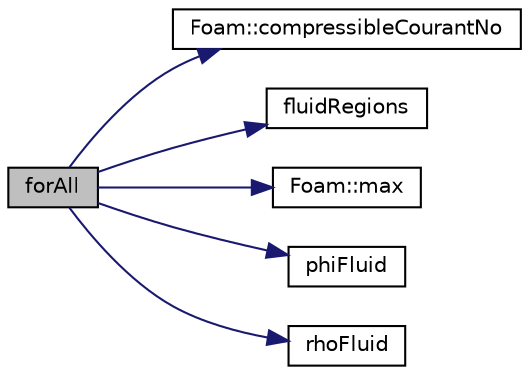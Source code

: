 digraph "forAll"
{
  bgcolor="transparent";
  edge [fontname="Helvetica",fontsize="10",labelfontname="Helvetica",labelfontsize="10"];
  node [fontname="Helvetica",fontsize="10",shape=record];
  rankdir="LR";
  Node1 [label="forAll",height=0.2,width=0.4,color="black", fillcolor="grey75", style="filled", fontcolor="black"];
  Node1 -> Node2 [color="midnightblue",fontsize="10",style="solid",fontname="Helvetica"];
  Node2 [label="Foam::compressibleCourantNo",height=0.2,width=0.4,color="black",URL="$a10974.html#a59b62179d1d9c462d2d08b4395ae70fc"];
  Node1 -> Node3 [color="midnightblue",fontsize="10",style="solid",fontname="Helvetica"];
  Node3 [label="fluidRegions",height=0.2,width=0.4,color="black",URL="$a03294.html#a08b4d27e6932a7658115d87058b7eb5f"];
  Node1 -> Node4 [color="midnightblue",fontsize="10",style="solid",fontname="Helvetica"];
  Node4 [label="Foam::max",height=0.2,width=0.4,color="black",URL="$a10974.html#ac993e906cf2774ae77e666bc24e81733"];
  Node1 -> Node5 [color="midnightblue",fontsize="10",style="solid",fontname="Helvetica"];
  Node5 [label="phiFluid",height=0.2,width=0.4,color="black",URL="$a03292.html#ad5823af227ebcd6dc75e33e9ce53f035"];
  Node1 -> Node6 [color="midnightblue",fontsize="10",style="solid",fontname="Helvetica"];
  Node6 [label="rhoFluid",height=0.2,width=0.4,color="black",URL="$a03292.html#ad49be490be9c03e95111564fef34efe6"];
}
